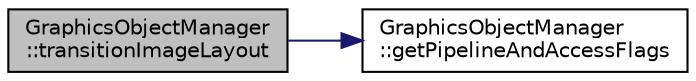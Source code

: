 digraph "GraphicsObjectManager::transitionImageLayout"
{
 // LATEX_PDF_SIZE
  edge [fontname="Helvetica",fontsize="10",labelfontname="Helvetica",labelfontsize="10"];
  node [fontname="Helvetica",fontsize="10",shape=record];
  rankdir="LR";
  Node1 [label="GraphicsObjectManager\l::transitionImageLayout",height=0.2,width=0.4,color="black", fillcolor="grey75", style="filled", fontcolor="black",tooltip="Records image layout transition barrier to the given command buffer."];
  Node1 -> Node2 [color="midnightblue",fontsize="10",style="solid",fontname="Helvetica"];
  Node2 [label="GraphicsObjectManager\l::getPipelineAndAccessFlags",height=0.2,width=0.4,color="black", fillcolor="white", style="filled",URL="$classGraphicsObjectManager.html#a120007297e679f8ef7555f8acd312dd6",tooltip="Fills access masks and pipeline stages when given source and destination layouts for an image."];
}
